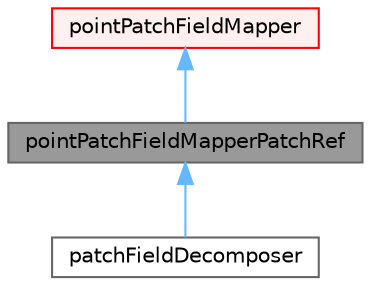 digraph "pointPatchFieldMapperPatchRef"
{
 // LATEX_PDF_SIZE
  bgcolor="transparent";
  edge [fontname=Helvetica,fontsize=10,labelfontname=Helvetica,labelfontsize=10];
  node [fontname=Helvetica,fontsize=10,shape=box,height=0.2,width=0.4];
  Node1 [id="Node000001",label="pointPatchFieldMapperPatchRef",height=0.2,width=0.4,color="gray40", fillcolor="grey60", style="filled", fontcolor="black",tooltip="Foam::pointPatchFieldMapperPatchRef."];
  Node2 -> Node1 [id="edge1_Node000001_Node000002",dir="back",color="steelblue1",style="solid",tooltip=" "];
  Node2 [id="Node000002",label="pointPatchFieldMapper",height=0.2,width=0.4,color="red", fillcolor="#FFF0F0", style="filled",URL="$classFoam_1_1pointPatchFieldMapper.html",tooltip="Foam::pointPatchFieldMapper."];
  Node1 -> Node4 [id="edge2_Node000001_Node000004",dir="back",color="steelblue1",style="solid",tooltip=" "];
  Node4 [id="Node000004",label="patchFieldDecomposer",height=0.2,width=0.4,color="gray40", fillcolor="white", style="filled",URL="$classFoam_1_1pointFieldDecomposer_1_1patchFieldDecomposer.html",tooltip=" "];
}

